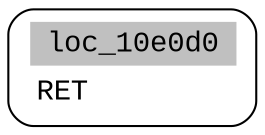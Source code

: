 digraph asm_graph {
1941 [
shape="Mrecord" fontname="Courier New"label =<<table border="0" cellborder="0" cellpadding="3"><tr><td align="center" colspan="2" bgcolor="grey">loc_10e0d0</td></tr><tr><td align="left">RET        </td></tr></table>> ];
}